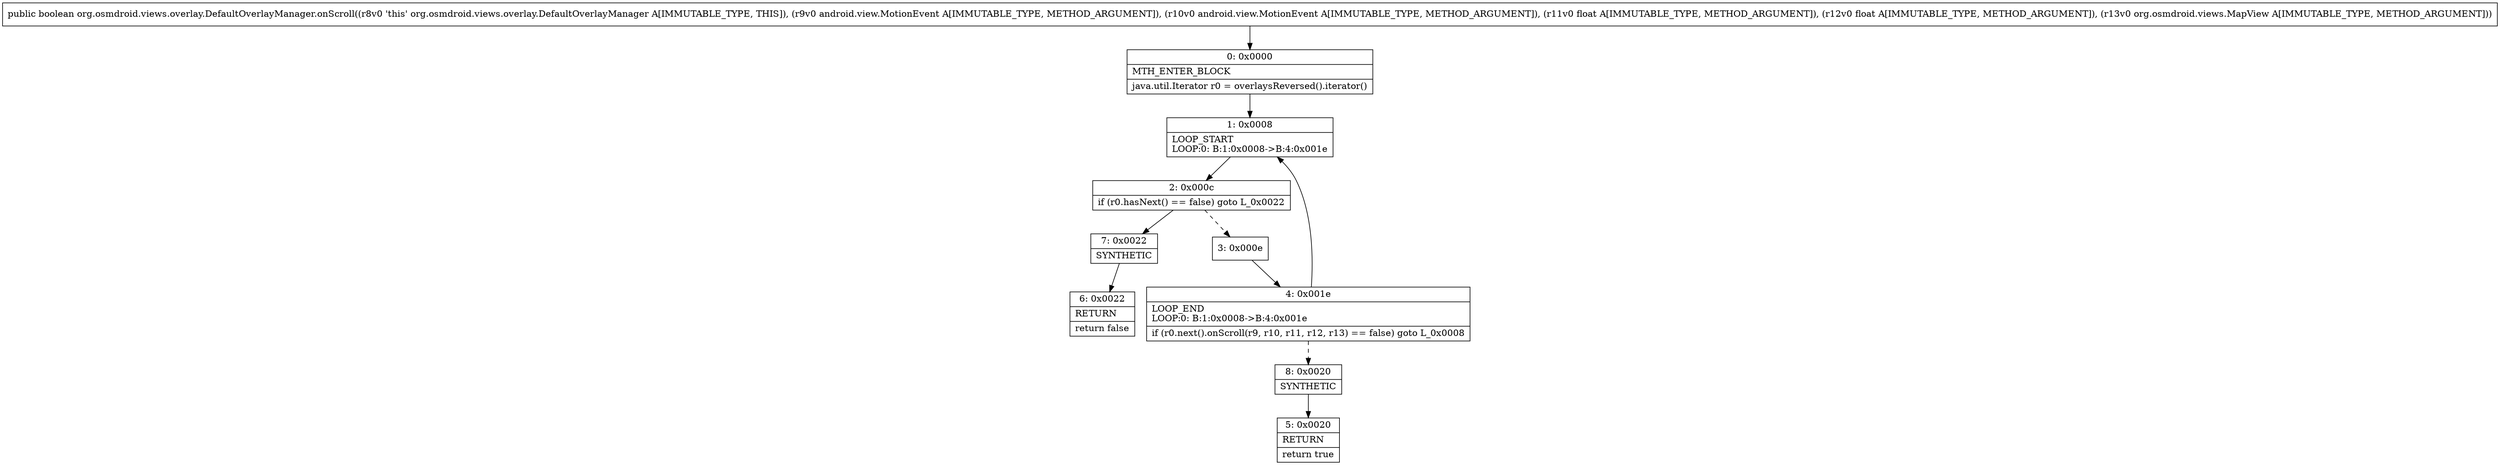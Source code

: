 digraph "CFG fororg.osmdroid.views.overlay.DefaultOverlayManager.onScroll(Landroid\/view\/MotionEvent;Landroid\/view\/MotionEvent;FFLorg\/osmdroid\/views\/MapView;)Z" {
Node_0 [shape=record,label="{0\:\ 0x0000|MTH_ENTER_BLOCK\l|java.util.Iterator r0 = overlaysReversed().iterator()\l}"];
Node_1 [shape=record,label="{1\:\ 0x0008|LOOP_START\lLOOP:0: B:1:0x0008\-\>B:4:0x001e\l}"];
Node_2 [shape=record,label="{2\:\ 0x000c|if (r0.hasNext() == false) goto L_0x0022\l}"];
Node_3 [shape=record,label="{3\:\ 0x000e}"];
Node_4 [shape=record,label="{4\:\ 0x001e|LOOP_END\lLOOP:0: B:1:0x0008\-\>B:4:0x001e\l|if (r0.next().onScroll(r9, r10, r11, r12, r13) == false) goto L_0x0008\l}"];
Node_5 [shape=record,label="{5\:\ 0x0020|RETURN\l|return true\l}"];
Node_6 [shape=record,label="{6\:\ 0x0022|RETURN\l|return false\l}"];
Node_7 [shape=record,label="{7\:\ 0x0022|SYNTHETIC\l}"];
Node_8 [shape=record,label="{8\:\ 0x0020|SYNTHETIC\l}"];
MethodNode[shape=record,label="{public boolean org.osmdroid.views.overlay.DefaultOverlayManager.onScroll((r8v0 'this' org.osmdroid.views.overlay.DefaultOverlayManager A[IMMUTABLE_TYPE, THIS]), (r9v0 android.view.MotionEvent A[IMMUTABLE_TYPE, METHOD_ARGUMENT]), (r10v0 android.view.MotionEvent A[IMMUTABLE_TYPE, METHOD_ARGUMENT]), (r11v0 float A[IMMUTABLE_TYPE, METHOD_ARGUMENT]), (r12v0 float A[IMMUTABLE_TYPE, METHOD_ARGUMENT]), (r13v0 org.osmdroid.views.MapView A[IMMUTABLE_TYPE, METHOD_ARGUMENT])) }"];
MethodNode -> Node_0;
Node_0 -> Node_1;
Node_1 -> Node_2;
Node_2 -> Node_3[style=dashed];
Node_2 -> Node_7;
Node_3 -> Node_4;
Node_4 -> Node_1;
Node_4 -> Node_8[style=dashed];
Node_7 -> Node_6;
Node_8 -> Node_5;
}

